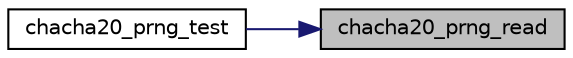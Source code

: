 digraph "chacha20_prng_read"
{
 // LATEX_PDF_SIZE
  edge [fontname="Helvetica",fontsize="10",labelfontname="Helvetica",labelfontsize="10"];
  node [fontname="Helvetica",fontsize="10",shape=record];
  rankdir="RL";
  Node42 [label="chacha20_prng_read",height=0.2,width=0.4,color="black", fillcolor="grey75", style="filled", fontcolor="black",tooltip="Read from the PRNG."];
  Node42 -> Node43 [dir="back",color="midnightblue",fontsize="10",style="solid",fontname="Helvetica"];
  Node43 [label="chacha20_prng_test",height=0.2,width=0.4,color="black", fillcolor="white", style="filled",URL="$chacha20_8c.html#a1c178a6f1b7255371d3340913c29b64a",tooltip="PRNG self-test."];
}
